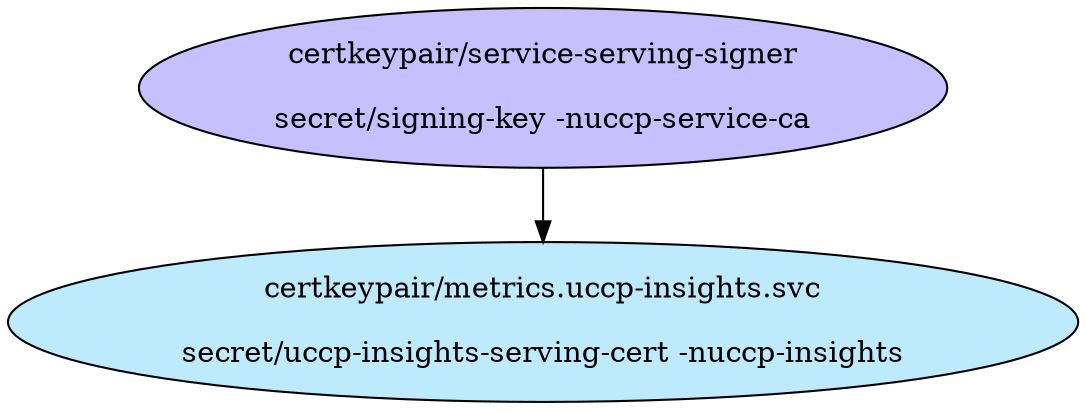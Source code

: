 digraph "Local Certificate" {
  // Node definitions.
  1 [
    label="certkeypair/service-serving-signer\n\nsecret/signing-key -nuccp-service-ca\n"
    style=filled
    fillcolor="#c7bfff"
  ];
  15 [
    label="certkeypair/metrics.uccp-insights.svc\n\nsecret/uccp-insights-serving-cert -nuccp-insights\n"
    style=filled
    fillcolor="#bdebfd"
  ];

  // Edge definitions.
  1 -> 15;
}